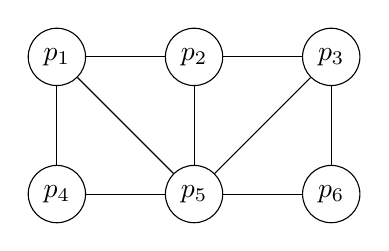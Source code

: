 \begin{tikzpicture}
    \node[circle,draw] (a) {$ p_1 $};
    \node[circle,draw] (b)[right =of a] {$ p_2 $};
    \node[circle,draw] (c)[right =of b] {$ p_3 $};
    \node[circle,draw] (d)[below =of a] {$ p_4 $};
    \node[circle,draw] (e)[right =of d] {$ p_5 $};
    \node[circle,draw] (f)[right =of e] {$ p_6 $};
    \path[-](a) edge node{}(b)
                edge node{}(d)
                edge node{} (e)
            (e) edge node{}(f)
                edge node{}(b)
                edge node{} (c)
            (b) edge node{}(c)
            (c) edge node {}(f)
            (d) edge node {} (e);
\end{tikzpicture}